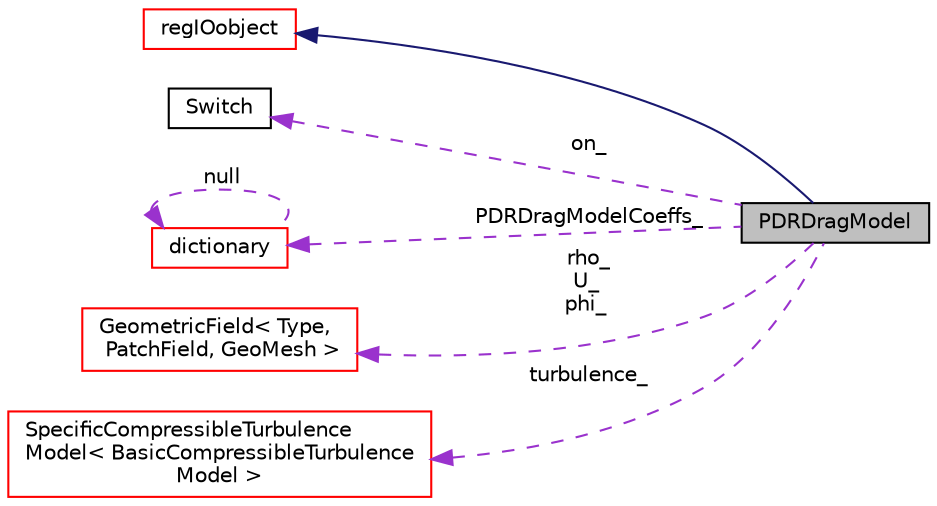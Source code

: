 digraph "PDRDragModel"
{
  bgcolor="transparent";
  edge [fontname="Helvetica",fontsize="10",labelfontname="Helvetica",labelfontsize="10"];
  node [fontname="Helvetica",fontsize="10",shape=record];
  rankdir="LR";
  Node1 [label="PDRDragModel",height=0.2,width=0.4,color="black", fillcolor="grey75", style="filled", fontcolor="black"];
  Node2 -> Node1 [dir="back",color="midnightblue",fontsize="10",style="solid",fontname="Helvetica"];
  Node2 [label="regIOobject",height=0.2,width=0.4,color="red",URL="$a02134.html",tooltip="regIOobject is an abstract class derived from IOobject to handle automatic object registration with t..."];
  Node3 -> Node1 [dir="back",color="darkorchid3",fontsize="10",style="dashed",label=" on_" ,fontname="Helvetica"];
  Node3 [label="Switch",height=0.2,width=0.4,color="black",URL="$a02504.html",tooltip="A simple wrapper around bool so that it can be read as a word: true/false, on/off, yes/no, y/n, t/f, or none. "];
  Node4 -> Node1 [dir="back",color="darkorchid3",fontsize="10",style="dashed",label=" PDRDragModelCoeffs_" ,fontname="Helvetica"];
  Node4 [label="dictionary",height=0.2,width=0.4,color="red",URL="$a00518.html",tooltip="A list of keyword definitions, which are a keyword followed by any number of values (e..."];
  Node4 -> Node4 [dir="back",color="darkorchid3",fontsize="10",style="dashed",label=" null" ,fontname="Helvetica"];
  Node5 -> Node1 [dir="back",color="darkorchid3",fontsize="10",style="dashed",label=" rho_\nU_\nphi_" ,fontname="Helvetica"];
  Node5 [label="GeometricField\< Type,\l PatchField, GeoMesh \>",height=0.2,width=0.4,color="red",URL="$a00913.html",tooltip="Generic GeometricField class. "];
  Node6 -> Node1 [dir="back",color="darkorchid3",fontsize="10",style="dashed",label=" turbulence_" ,fontname="Helvetica"];
  Node6 [label="SpecificCompressibleTurbulence\lModel\< BasicCompressibleTurbulence\lModel \>",height=0.2,width=0.4,color="red",URL="$a02381.html",tooltip="Templated abstract base class for specific (RAS/LES) compressible turbulence models. "];
}
